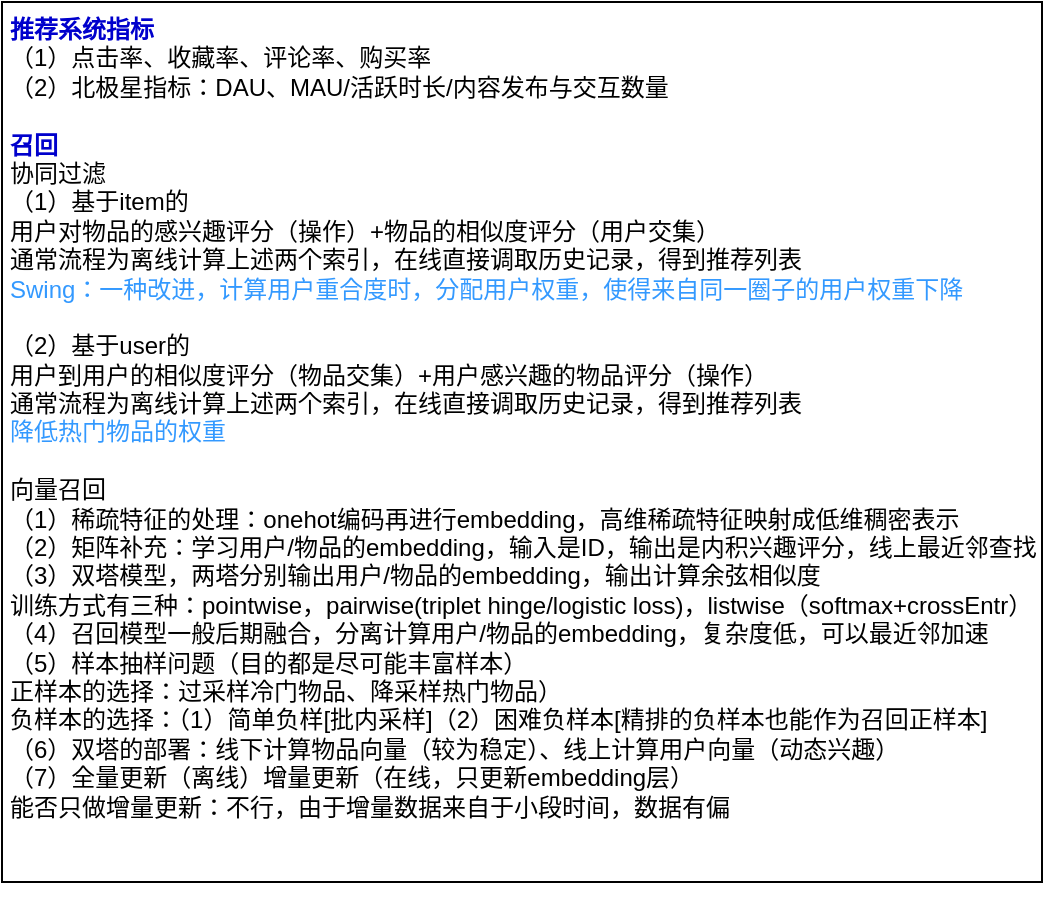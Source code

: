 <mxfile version="24.7.8">
  <diagram name="第 1 页" id="AiaPfwQ8ZB_q4ICawF4f">
    <mxGraphModel dx="1329" dy="433" grid="1" gridSize="10" guides="1" tooltips="1" connect="1" arrows="1" fold="1" page="0" pageScale="1" pageWidth="827" pageHeight="1169" math="0" shadow="0">
      <root>
        <mxCell id="0" />
        <mxCell id="1" parent="0" />
        <mxCell id="HHJjZqQia4V-BNCQ1dfP-1" value="&lt;font color=&quot;#0000cc&quot;&gt;&lt;b&gt;推荐系统指标&lt;/b&gt;&lt;/font&gt;&lt;div&gt;（1）点击率、收藏率、评论率、购买率&lt;/div&gt;&lt;div&gt;（2）北极星指标：DAU、MAU/活跃时长/内容发布与交互数量&lt;/div&gt;&lt;div&gt;&lt;br&gt;&lt;/div&gt;&lt;div&gt;&lt;font color=&quot;#0000cc&quot;&gt;&lt;b&gt;召回&lt;/b&gt;&lt;/font&gt;&lt;/div&gt;&lt;div&gt;协同过滤&lt;/div&gt;&lt;div&gt;（1）基于item的&lt;/div&gt;&lt;div&gt;用户对物品的感兴趣评分（操作）+物品的相似度评分（用户交集）&lt;/div&gt;&lt;div&gt;通常流程为离线计算上述两个索引，在线直接调取历史记录，得到推荐列表&lt;/div&gt;&lt;div&gt;&lt;font color=&quot;#3399ff&quot;&gt;Swing：一种改进，计算用户重合度时，分配用户权重，使得来自同一圈子的用户权重下降&lt;/font&gt;&lt;/div&gt;&lt;div&gt;&lt;br&gt;&lt;/div&gt;&lt;div&gt;（2）基于user的&lt;/div&gt;&lt;div&gt;用户到用户的相似度评分（物品交集）+用户感兴趣的物品评分（操作）&lt;/div&gt;&lt;div&gt;通常流程为离线计算上述两个索引，在线直接调取历史记录，得到推荐列表&lt;br&gt;&lt;/div&gt;&lt;div&gt;&lt;font color=&quot;#3399ff&quot;&gt;降低热门物品的权重&lt;/font&gt;&lt;/div&gt;&lt;div&gt;&lt;br&gt;&lt;/div&gt;&lt;div&gt;向量召回&lt;/div&gt;&lt;div&gt;（1）稀疏特征的处理：onehot编码再进行embedding，高维稀疏特征映射成低维稠密表示&lt;/div&gt;&lt;div&gt;（2）矩阵补充：学习用户/物品的embedding，输入是ID，输出是内积兴趣评分，线上最近邻查找&lt;/div&gt;&lt;div&gt;（3）双塔模型，两塔分别输出用户/物品的embedding，输出计算余弦相似度&lt;/div&gt;&lt;div&gt;训练方式有三种：pointwise，pairwise(triplet hinge/logistic loss)，listwise（softmax+crossEntr）&lt;/div&gt;&lt;div&gt;（4）召回模型一般后期融合，分离计算用户/物品的embedding，复杂度低，可以最近邻加速&lt;/div&gt;&lt;div&gt;（5）样本抽样问题（目的都是尽可能丰富样本）&lt;/div&gt;&lt;div&gt;正样本的选择：过采样冷门物品、降采样热门物品）&lt;/div&gt;&lt;div&gt;负样本的选择：&lt;span style=&quot;background-color: initial;&quot;&gt;（1）简单负样[批内采样]（2）困难负样本[精排的负样本也能作为召回正样本]&lt;/span&gt;&lt;/div&gt;&lt;div&gt;&lt;span style=&quot;background-color: initial;&quot;&gt;（6）双塔的部署：线下计算物品向量（较为稳定）、线上计算用户向量（动态兴趣）&lt;/span&gt;&lt;/div&gt;&lt;div&gt;&lt;span style=&quot;background-color: initial;&quot;&gt;（7）全量更新（离线）增量更新（在线，只更新embedding层）&lt;/span&gt;&lt;/div&gt;&lt;div&gt;&lt;span style=&quot;background-color: initial;&quot;&gt;能否只做增量更新：不行，由于增量数据来自于小段时间，数据有偏&lt;/span&gt;&lt;/div&gt;&lt;div&gt;&lt;span style=&quot;background-color: initial;&quot;&gt;&lt;br&gt;&lt;/span&gt;&lt;/div&gt;&lt;div&gt;&lt;span style=&quot;background-color: initial;&quot;&gt;&lt;br&gt;&lt;/span&gt;&lt;/div&gt;&lt;div&gt;&lt;br&gt;&lt;/div&gt;" style="rounded=0;whiteSpace=wrap;html=1;align=left;verticalAlign=top;spacingLeft=2;" vertex="1" parent="1">
          <mxGeometry x="-210" y="120" width="520" height="440" as="geometry" />
        </mxCell>
      </root>
    </mxGraphModel>
  </diagram>
</mxfile>
